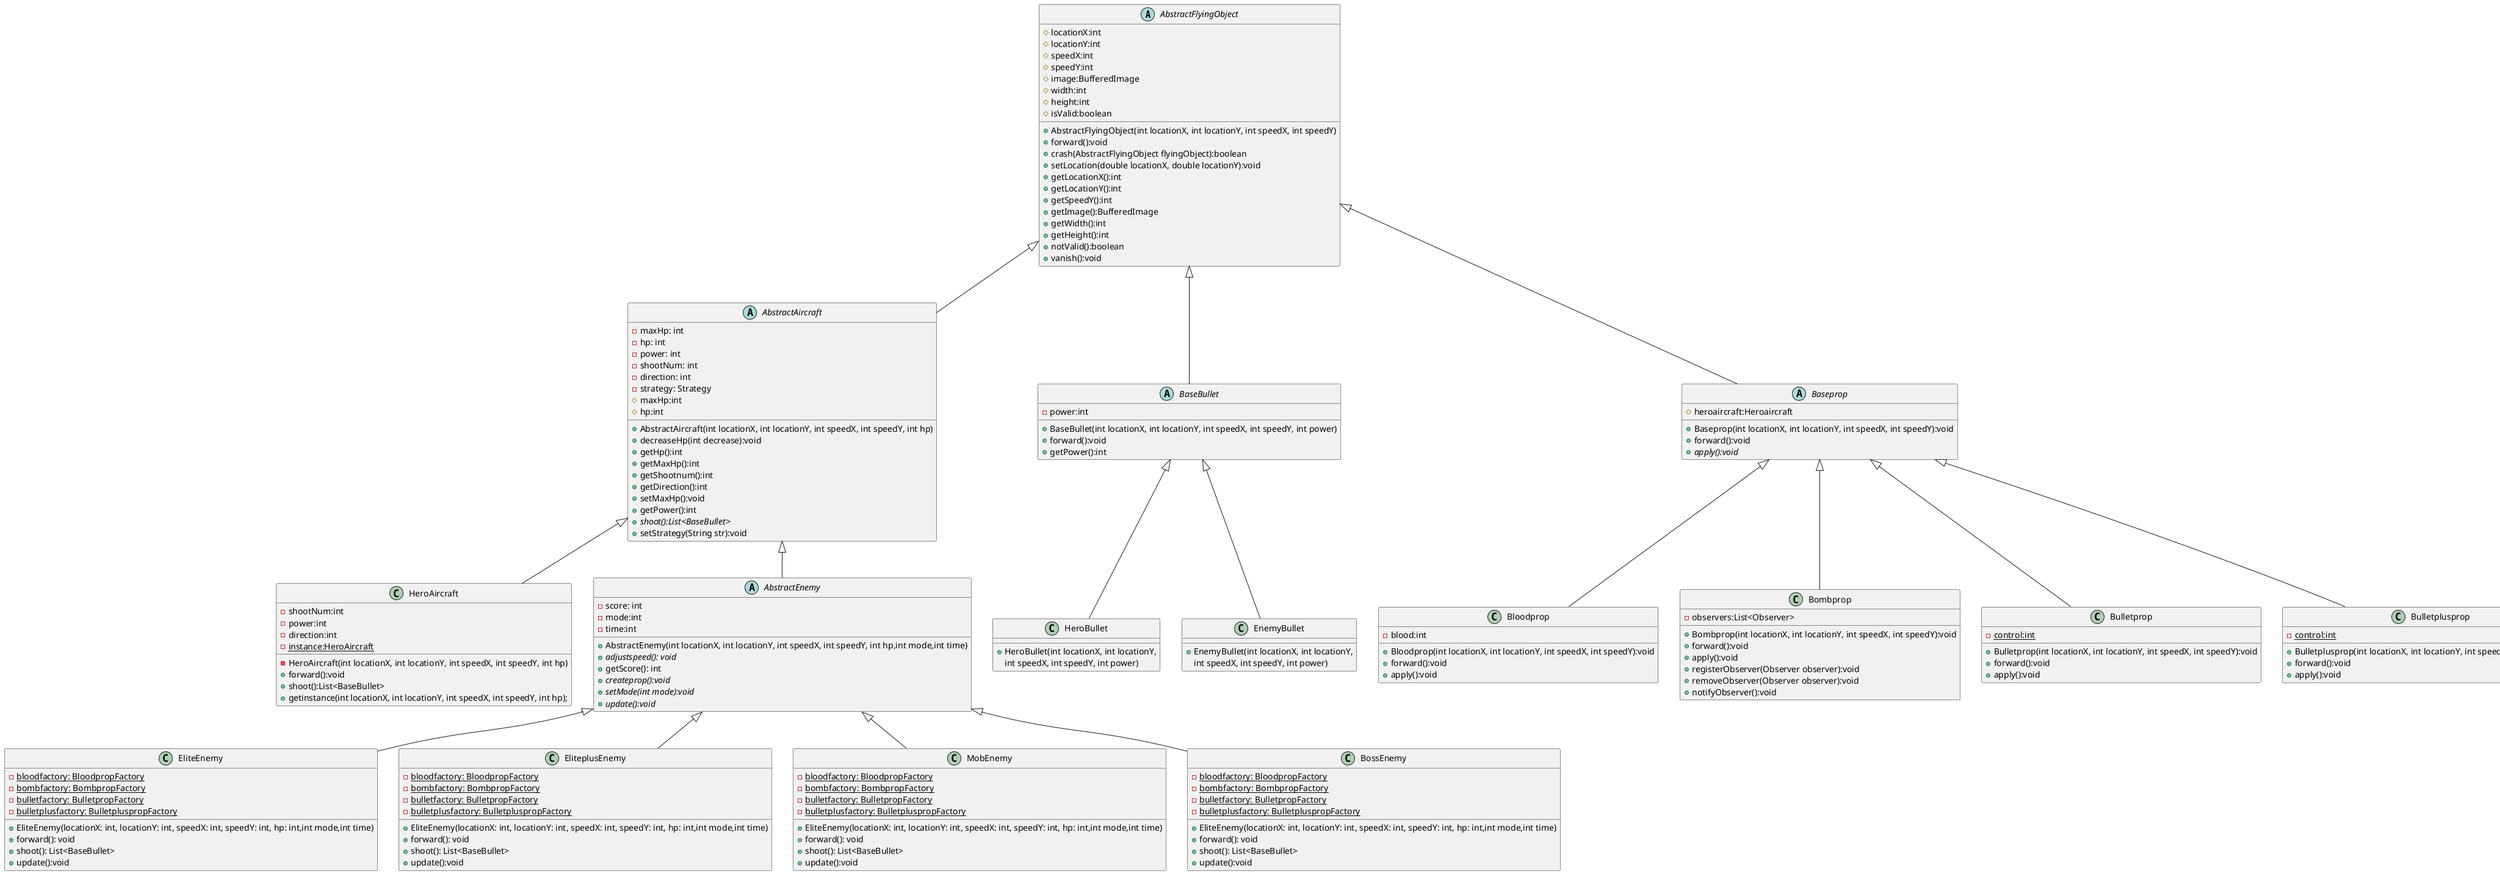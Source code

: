 @startuml
'https://plantuml.com/class-diagram

abstract class AbstractFlyingObject
{
    # locationX:int
    # locationY:int
    # speedX:int
    # speedY:int
    # image:BufferedImage
    # width:int
    # height:int
    # isValid:boolean

    + AbstractFlyingObject(int locationX, int locationY, int speedX, int speedY)
    + forward():void
    + crash(AbstractFlyingObject flyingObject):boolean
    + setLocation(double locationX, double locationY):void
    + getLocationX():int
    + getLocationY():int
    + getSpeedY():int
    + getImage():BufferedImage
    + getWidth():int
    + getHeight():int
    + notValid():boolean
    + vanish():void
    }
abstract class AbstractAircraft
{
    -maxHp: int
    -hp: int
    -power: int
    -shootNum: int
    -direction: int
    -strategy: Strategy
	# maxHp:int
    # hp:int
    + AbstractAircraft(int locationX, int locationY, int speedX, int speedY, int hp)
    + decreaseHp(int decrease):void
    + getHp():int
    + getMaxHp():int
    + getShootnum():int
    +getDirection():int
    + setMaxHp():void
    + getPower():int
    + {abstract} shoot():List<BaseBullet>
    + setStrategy(String str):void
 }

class HeroAircraft extends AbstractAircraft{
    - shootNum:int
    - power:int
    - direction:int
    -{static}instance:HeroAircraft
    - HeroAircraft(int locationX, int locationY, int speedX, int speedY, int hp)
    + forward():void
    + shoot():List<BaseBullet>
    +getinstance(int locationX, int locationY, int speedX, int speedY, int hp);
}




abstract class AbstractEnemy extends AbstractAircraft {
  - score: int
      -mode:int
      -time:int
     + AbstractEnemy(int locationX, int locationY, int speedX, int speedY, int hp,int mode,int time)
  + {abstract}adjustspeed(): void
  + getScore(): int
  + {abstract} createprop():void
  + {abstract} setMode(int mode):void
  + {abstract} update():void
}
class EliteEnemy extends AbstractEnemy {
    -{static}bloodfactory: BloodpropFactory
    -{static}bombfactory: BombpropFactory
    -{static}bulletfactory: BulletpropFactory
    -{static}bulletplusfactory: BulletpluspropFactory
  + EliteEnemy(locationX: int, locationY: int, speedX: int, speedY: int, hp: int,int mode,int time)
  + forward(): void
  + shoot(): List<BaseBullet>
    + update():void
}
class EliteplusEnemy extends AbstractEnemy {
    -{static}bloodfactory: BloodpropFactory
    -{static}bombfactory: BombpropFactory
    -{static}bulletfactory: BulletpropFactory
    -{static}bulletplusfactory: BulletpluspropFactory
  + EliteEnemy(locationX: int, locationY: int, speedX: int, speedY: int, hp: int,int mode,int time)
  + forward(): void
  + shoot(): List<BaseBullet>
      + update():void
}
class MobEnemy extends AbstractEnemy {
    -{static}bloodfactory: BloodpropFactory
    -{static}bombfactory: BombpropFactory
    -{static}bulletfactory: BulletpropFactory
    -{static}bulletplusfactory: BulletpluspropFactory
  + EliteEnemy(locationX: int, locationY: int, speedX: int, speedY: int, hp: int,int mode,int time)
  + forward(): void
  + shoot(): List<BaseBullet>
      + update():void
}

class BossEnemy extends AbstractEnemy{
-{static}bloodfactory: BloodpropFactory
    -{static}bombfactory: BombpropFactory
    -{static}bulletfactory: BulletpropFactory
    -{static}bulletplusfactory: BulletpluspropFactory
  + EliteEnemy(locationX: int, locationY: int, speedX: int, speedY: int, hp: int,int mode,int time)
  + forward(): void
  + shoot(): List<BaseBullet>
      + update():void
}
abstract class BaseBullet
{
    - power:int
    + BaseBullet(int locationX, int locationY, int speedX, int speedY, int power)
    + forward():void
	+ getPower():int
}
class HeroBullet extends BaseBullet{
    + HeroBullet(int locationX, int locationY,
     int speedX, int speedY, int power)
}

class EnemyBullet extends BaseBullet{
    + EnemyBullet(int locationX, int locationY,
     int speedX, int speedY, int power)
}

abstract class Baseprop {
#heroaircraft:Heroaircraft
+Baseprop(int locationX, int locationY, int speedX, int speedY):void
+forward():void
+{abstract}apply():void
}


class Bloodprop extends Baseprop{
- blood:int
+Bloodprop(int locationX, int locationY, int speedX, int speedY):void
+forward():void
+apply():void
}

class  Bombprop extends Baseprop{
-observers:List<Observer>
+ Bombprop(int locationX, int locationY, int speedX, int speedY):void
+forward():void
+apply():void
+registerObserver(Observer observer):void
+removeObserver(Observer observer):void
+notifyObserver():void
}

class  Bulletprop extends Baseprop{
 -{static}control:int
+  Bulletprop(int locationX, int locationY, int speedX, int speedY):void
+forward():void
+apply():void
}

class  Bulletplusprop extends Baseprop{
 -{static}control:int
+  Bulletplusprop(int locationX, int locationY, int speedX, int speedY):void
+forward():void
+apply():void
}

AbstractFlyingObject <|-- Baseprop
AbstractFlyingObject <|-- AbstractAircraft
AbstractFlyingObject <|-- BaseBullet

@enduml